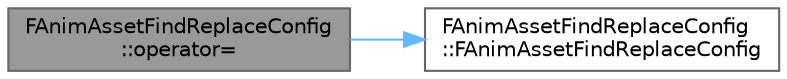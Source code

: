 digraph "FAnimAssetFindReplaceConfig::operator="
{
 // INTERACTIVE_SVG=YES
 // LATEX_PDF_SIZE
  bgcolor="transparent";
  edge [fontname=Helvetica,fontsize=10,labelfontname=Helvetica,labelfontsize=10];
  node [fontname=Helvetica,fontsize=10,shape=box,height=0.2,width=0.4];
  rankdir="LR";
  Node1 [id="Node000001",label="FAnimAssetFindReplaceConfig\l::operator=",height=0.2,width=0.4,color="gray40", fillcolor="grey60", style="filled", fontcolor="black",tooltip=" "];
  Node1 -> Node2 [id="edge1_Node000001_Node000002",color="steelblue1",style="solid",tooltip=" "];
  Node2 [id="Node000002",label="FAnimAssetFindReplaceConfig\l::FAnimAssetFindReplaceConfig",height=0.2,width=0.4,color="grey40", fillcolor="white", style="filled",URL="$df/d28/structFAnimAssetFindReplaceConfig.html#aa94639b54dec902485f5929bc7213611",tooltip=" "];
}
